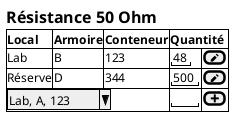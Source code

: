 @startsalt modify_item_inventory_mockup
{
  = Résistance 50 Ohm
  {#
    **Local** | **Armoire** | **Conteneur** | **Quantité** | *
    Lab | B | 123 | "48" | [<&pencil>]
    Réserve | D | 344 | "500" | [<&pencil>]
    ^Lab, A, 123^ | * | * | "   " | [<&plus>]
  }

}
@endsalt

@startsalt modify_container_inventory_mockup
{
  = Lab, armoire B, conteneur 123
  {#
    **Composant** | **Quantité** | *
    Résistance 50 Ohm | "48" | [<&pencil>]
    Capacité 100 uF | "500" | [<&pencil>]
    ^Résistance 100 kOhm^ | "   " | [<&plus>]
  }

}
@endsalt
